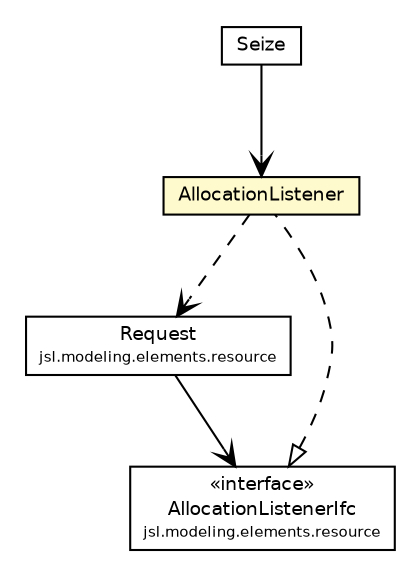 #!/usr/local/bin/dot
#
# Class diagram 
# Generated by UMLGraph version 5.4 (http://www.umlgraph.org/)
#

digraph G {
	edge [fontname="Helvetica",fontsize=10,labelfontname="Helvetica",labelfontsize=10];
	node [fontname="Helvetica",fontsize=10,shape=plaintext];
	nodesep=0.25;
	ranksep=0.5;
	// jsl.modeling.elements.processview.description.commands.Seize
	c195066 [label=<<table title="jsl.modeling.elements.processview.description.commands.Seize" border="0" cellborder="1" cellspacing="0" cellpadding="2" port="p" href="./Seize.html">
		<tr><td><table border="0" cellspacing="0" cellpadding="1">
<tr><td align="center" balign="center"> Seize </td></tr>
		</table></td></tr>
		</table>>, URL="./Seize.html", fontname="Helvetica", fontcolor="black", fontsize=9.0];
	// jsl.modeling.elements.processview.description.commands.Seize.AllocationListener
	c195067 [label=<<table title="jsl.modeling.elements.processview.description.commands.Seize.AllocationListener" border="0" cellborder="1" cellspacing="0" cellpadding="2" port="p" bgcolor="lemonChiffon" href="./Seize.AllocationListener.html">
		<tr><td><table border="0" cellspacing="0" cellpadding="1">
<tr><td align="center" balign="center"> AllocationListener </td></tr>
		</table></td></tr>
		</table>>, URL="./Seize.AllocationListener.html", fontname="Helvetica", fontcolor="black", fontsize=9.0];
	// jsl.modeling.elements.resource.Request
	c195112 [label=<<table title="jsl.modeling.elements.resource.Request" border="0" cellborder="1" cellspacing="0" cellpadding="2" port="p" href="../../../resource/Request.html">
		<tr><td><table border="0" cellspacing="0" cellpadding="1">
<tr><td align="center" balign="center"> Request </td></tr>
<tr><td align="center" balign="center"><font point-size="7.0"> jsl.modeling.elements.resource </font></td></tr>
		</table></td></tr>
		</table>>, URL="../../../resource/Request.html", fontname="Helvetica", fontcolor="black", fontsize=9.0];
	// jsl.modeling.elements.resource.AllocationListenerIfc
	c195160 [label=<<table title="jsl.modeling.elements.resource.AllocationListenerIfc" border="0" cellborder="1" cellspacing="0" cellpadding="2" port="p" href="../../../resource/AllocationListenerIfc.html">
		<tr><td><table border="0" cellspacing="0" cellpadding="1">
<tr><td align="center" balign="center"> &#171;interface&#187; </td></tr>
<tr><td align="center" balign="center"> AllocationListenerIfc </td></tr>
<tr><td align="center" balign="center"><font point-size="7.0"> jsl.modeling.elements.resource </font></td></tr>
		</table></td></tr>
		</table>>, URL="../../../resource/AllocationListenerIfc.html", fontname="Helvetica", fontcolor="black", fontsize=9.0];
	//jsl.modeling.elements.processview.description.commands.Seize.AllocationListener implements jsl.modeling.elements.resource.AllocationListenerIfc
	c195160:p -> c195067:p [dir=back,arrowtail=empty,style=dashed];
	// jsl.modeling.elements.processview.description.commands.Seize NAVASSOC jsl.modeling.elements.processview.description.commands.Seize.AllocationListener
	c195066:p -> c195067:p [taillabel="", label="", headlabel="", fontname="Helvetica", fontcolor="black", fontsize=10.0, color="black", arrowhead=open];
	// jsl.modeling.elements.resource.Request NAVASSOC jsl.modeling.elements.resource.AllocationListenerIfc
	c195112:p -> c195160:p [taillabel="", label="", headlabel="", fontname="Helvetica", fontcolor="black", fontsize=10.0, color="black", arrowhead=open];
	// jsl.modeling.elements.processview.description.commands.Seize.AllocationListener DEPEND jsl.modeling.elements.resource.Request
	c195067:p -> c195112:p [taillabel="", label="", headlabel="", fontname="Helvetica", fontcolor="black", fontsize=10.0, color="black", arrowhead=open, style=dashed];
}

